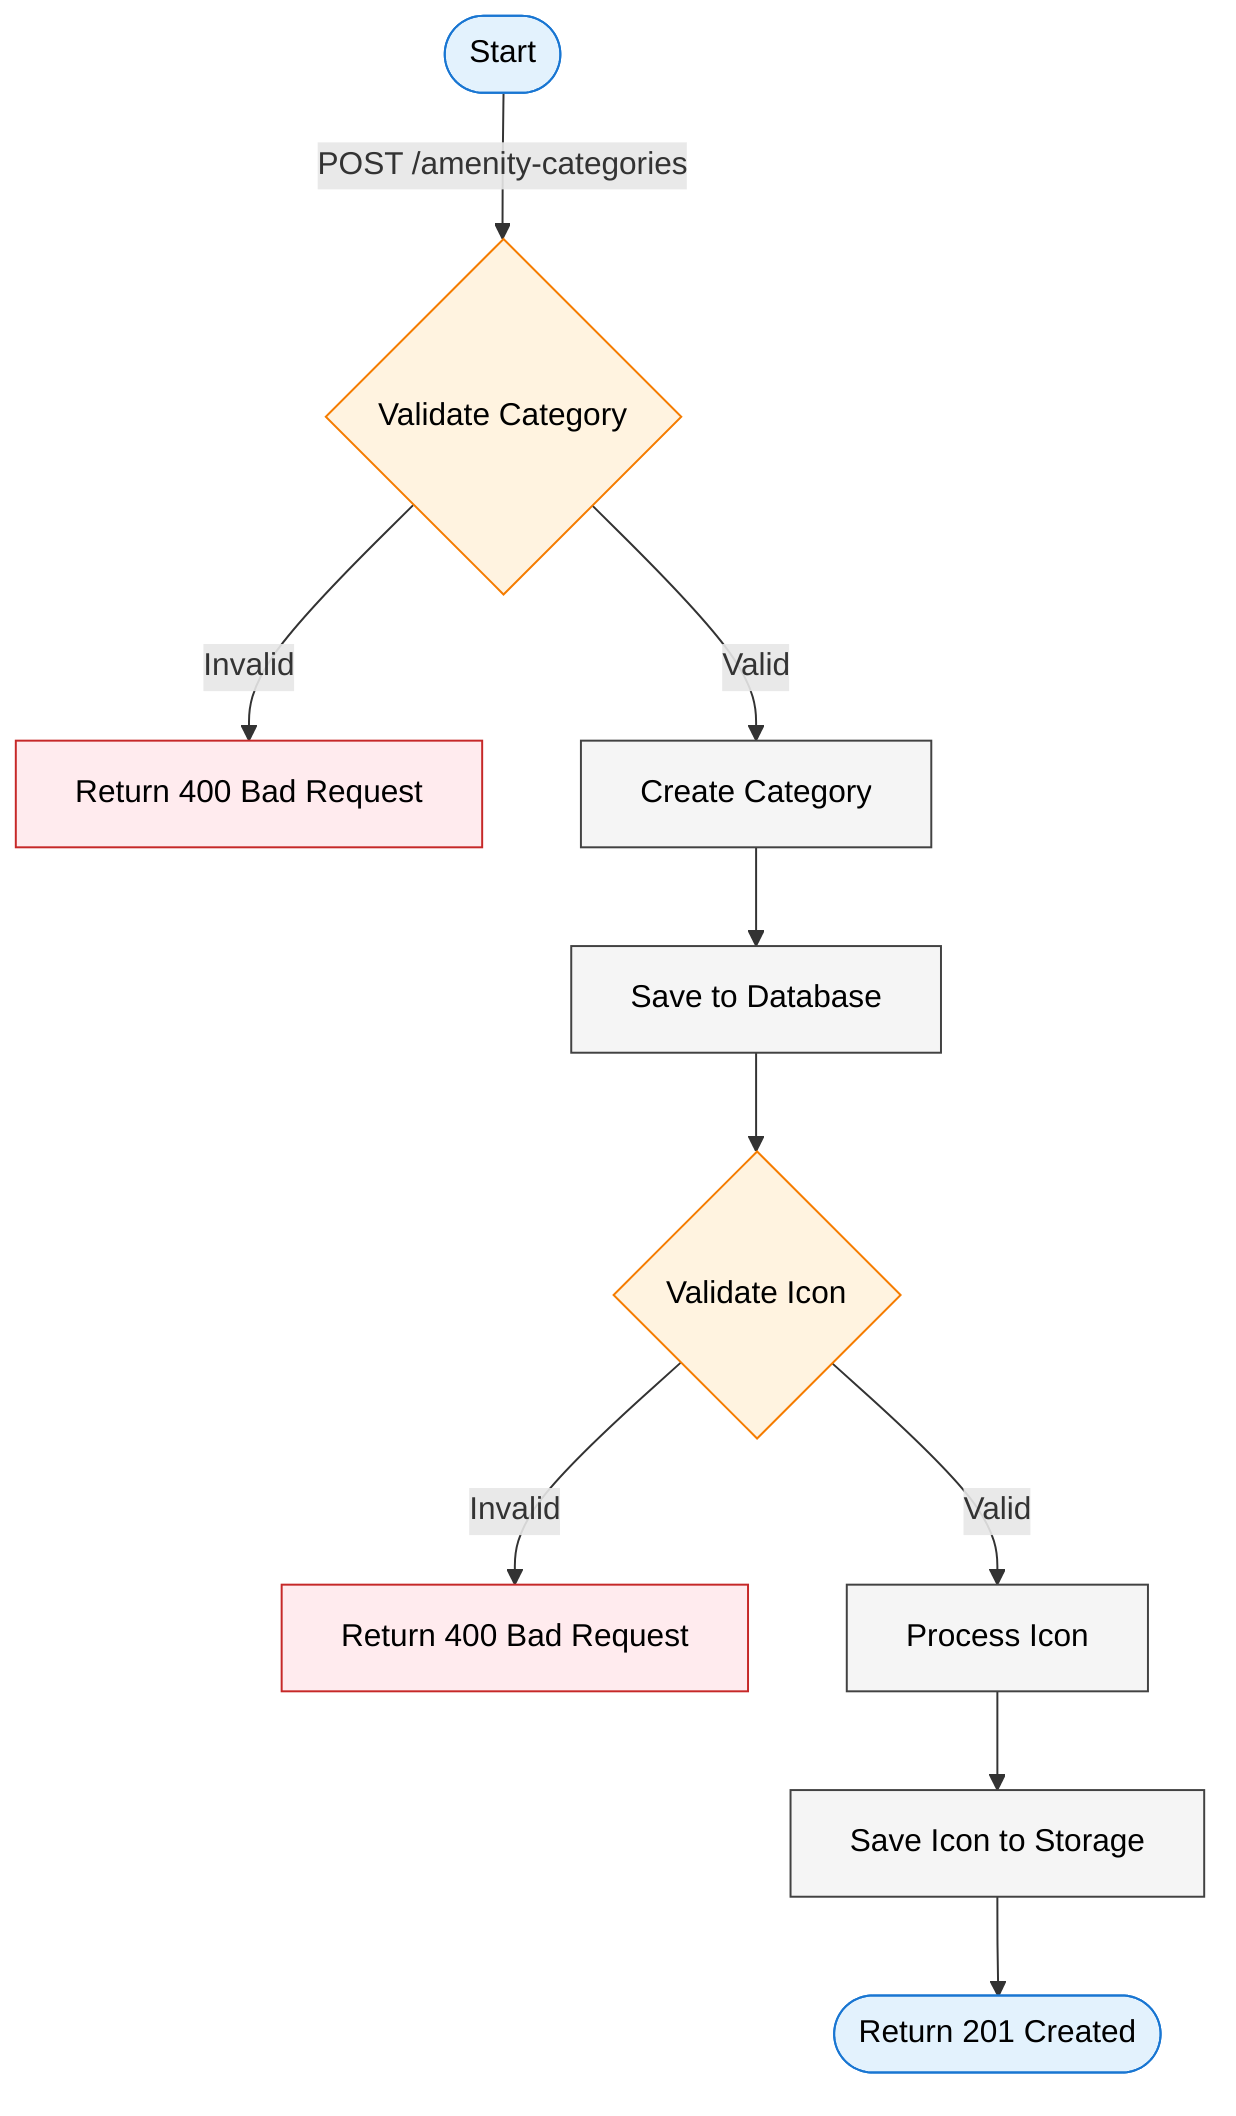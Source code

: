 graph TD
%% Main Flow
    Start([Start]) -->|POST /amenity-categories| ValidateCategory{Validate Category}
    ValidateCategory -->|Invalid| HandleError[Return 400 Bad Request]
    ValidateCategory -->|Valid| CreateCategory[Create Category]
    CreateCategory --> SaveCategory[Save to Database]

%% Icon Processing
    SaveCategory --> ValidateIcon{Validate Icon}
    ValidateIcon -->|Invalid| HandleIconError[Return 400 Bad Request]
    ValidateIcon -->|Valid| ProcessIcon[Process Icon]
    ProcessIcon --> SaveIcon[Save Icon to Storage]
    SaveIcon --> Success([Return 201 Created])

%% Style Definitions
    classDef start_end fill:#e3f2fd,stroke:#1976d2,color:black
    classDef process fill:#f5f5f5,stroke:#424242,color:black
    classDef validation fill:#fff3e0,stroke:#f57c00,color:black
    classDef error fill:#ffebee,stroke:#c62828,color:black

%% Apply Styles
    class Start,Success start_end
    class CreateCategory,SaveCategory,ProcessIcon,SaveIcon process
    class ValidateCategory,ValidateIcon validation
    class HandleError,HandleIconError error